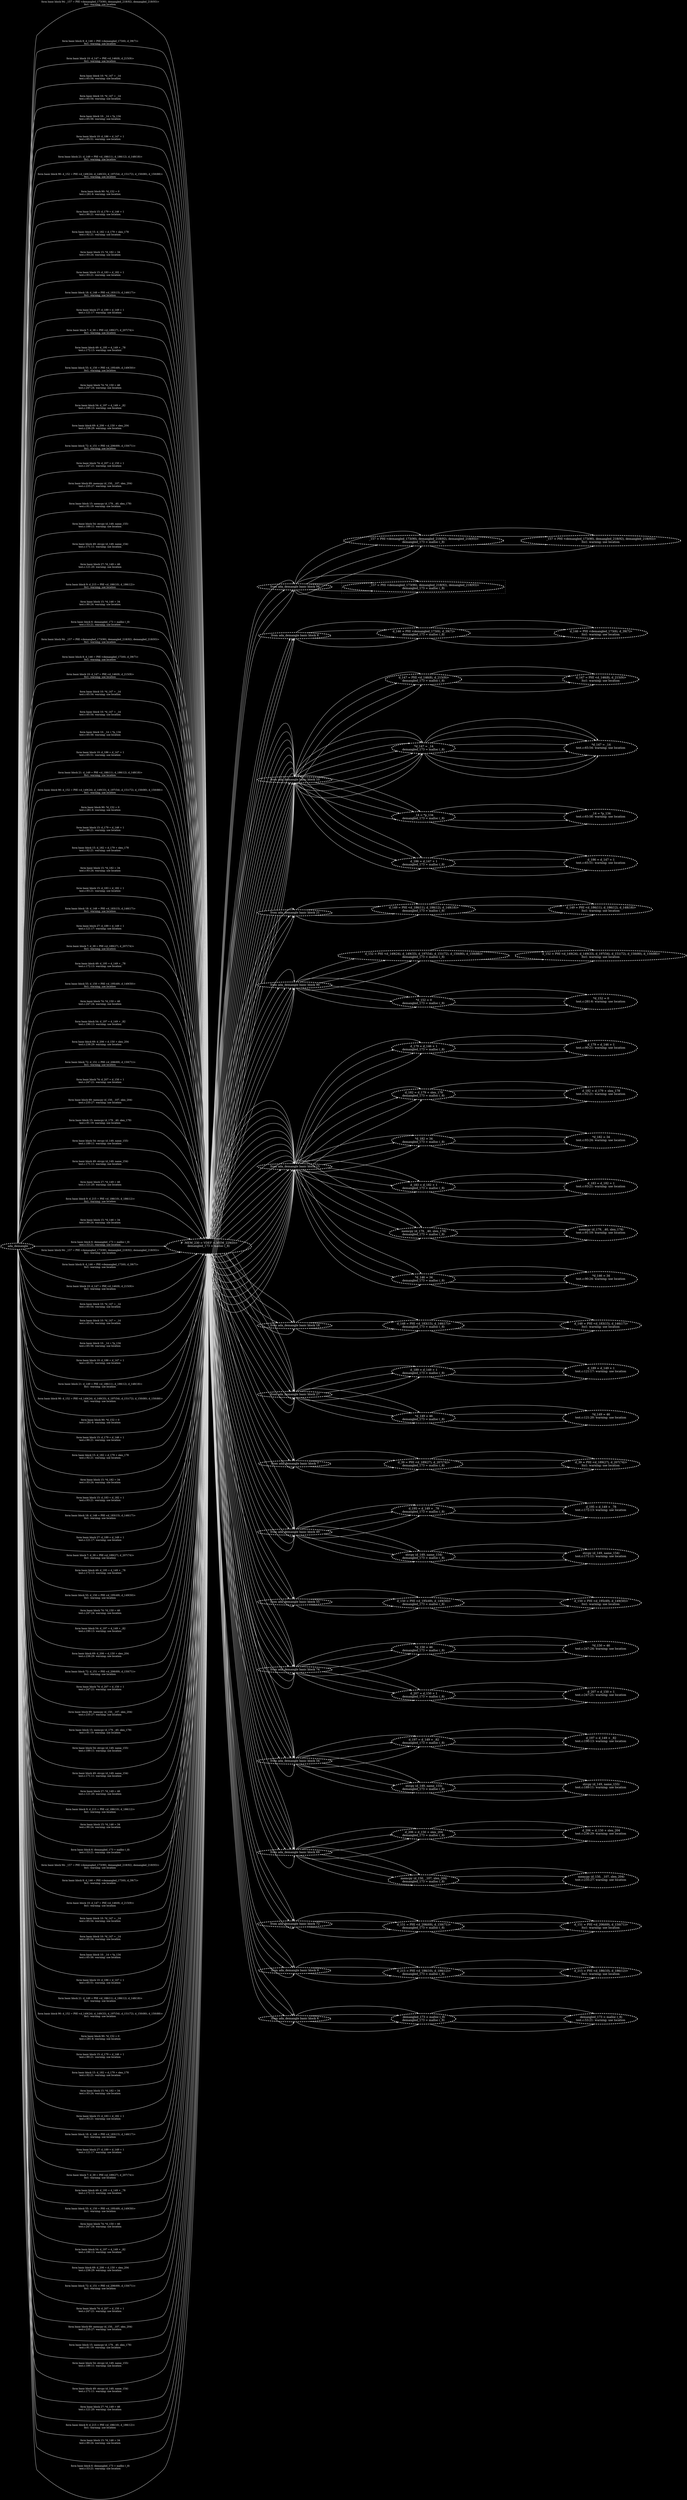 digraph {   graph [bgcolor=black];node [fillcolor=black color=lightgray  penwidth=5   fontsize = 18 fontcolor=white  style="filled,dashed"]; edge [color=lightgray penwidth=2  ]; constraint=false ;rankdir = LR; rank=same; nodesep=1.0; 


" ada_demangle
"->


" # .MEM_230 = VDEF <.MEM_229(D)>
demangled_173 = malloc (_8)

"

[fontsize = 15 fontcolor=white;label=" form basic block 94: _157 = PHI <demangled_173(90), demangled_218(92), demangled_218(93)>
lto1: warning: use location
" ]

" # .MEM_230 = VDEF <.MEM_229(D)>
demangled_173 = malloc (_8)

"->

" from ada_demangle basic block 94"

->" _157 = PHI <demangled_173(90), demangled_218(92), demangled_218(93)>
demangled_173 = malloc (_8)
"

->" _157 = PHI <demangled_173(90), demangled_218(92), demangled_218(93)>
lto1: warning: use location
"


" ada_demangle
"->


" # .MEM_230 = VDEF <.MEM_229(D)>
demangled_173 = malloc (_8)

"

[fontsize = 15 fontcolor=white;label=" form basic block 8: d_146 = PHI <demangled_173(6), d_39(7)>
lto1: warning: use location
" ]

" # .MEM_230 = VDEF <.MEM_229(D)>
demangled_173 = malloc (_8)

"->

" from ada_demangle basic block 8"

->" d_146 = PHI <demangled_173(6), d_39(7)>
demangled_173 = malloc (_8)
"

->" d_146 = PHI <demangled_173(6), d_39(7)>
lto1: warning: use location
"


" ada_demangle
"->


" # .MEM_230 = VDEF <.MEM_229(D)>
demangled_173 = malloc (_8)

"

[fontsize = 15 fontcolor=white;label=" form basic block 10: d_147 = PHI <d_146(8), d_215(9)>
lto1: warning: use location
" ]

" # .MEM_230 = VDEF <.MEM_229(D)>
demangled_173 = malloc (_8)

"->

" from ada_demangle basic block 10"

->" d_147 = PHI <d_146(8), d_215(9)>
demangled_173 = malloc (_8)
"

->" d_147 = PHI <d_146(8), d_215(9)>
lto1: warning: use location
"


" ada_demangle
"->


" # .MEM_230 = VDEF <.MEM_229(D)>
demangled_173 = malloc (_8)

"

[fontsize = 15 fontcolor=white;label=" form basic block 10: *d_147 = _14
test.c:65:54: warning: use location

" ]

" # .MEM_230 = VDEF <.MEM_229(D)>
demangled_173 = malloc (_8)

"->

" from ada_demangle basic block 10"

->" *d_147 = _14
demangled_173 = malloc (_8)
"

->" *d_147 = _14
test.c:65:54: warning: use location

"


" ada_demangle
"->


" # .MEM_230 = VDEF <.MEM_229(D)>
demangled_173 = malloc (_8)

"

[fontsize = 15 fontcolor=white;label=" form basic block 10: *d_147 = _14
test.c:65:54: warning: use location

" ]

" # .MEM_230 = VDEF <.MEM_229(D)>
demangled_173 = malloc (_8)

"->

" from ada_demangle basic block 10"

->" *d_147 = _14
demangled_173 = malloc (_8)
"

->" *d_147 = _14
test.c:65:54: warning: use location

"


" ada_demangle
"->


" # .MEM_230 = VDEF <.MEM_229(D)>
demangled_173 = malloc (_8)

"

[fontsize = 15 fontcolor=white;label=" form basic block 10: _14 = *p_134
test.c:65:56: warning: use location

" ]

" # .MEM_230 = VDEF <.MEM_229(D)>
demangled_173 = malloc (_8)

"->

" from ada_demangle basic block 10"

->" _14 = *p_134
demangled_173 = malloc (_8)
"

->" _14 = *p_134
test.c:65:56: warning: use location

"


" ada_demangle
"->


" # .MEM_230 = VDEF <.MEM_229(D)>
demangled_173 = malloc (_8)

"

[fontsize = 15 fontcolor=white;label=" form basic block 10: d_186 = d_147 + 1
test.c:65:51: warning: use location

" ]

" # .MEM_230 = VDEF <.MEM_229(D)>
demangled_173 = malloc (_8)

"->

" from ada_demangle basic block 10"

->" d_186 = d_147 + 1
demangled_173 = malloc (_8)
"

->" d_186 = d_147 + 1
test.c:65:51: warning: use location

"


" ada_demangle
"->


" # .MEM_230 = VDEF <.MEM_229(D)>
demangled_173 = malloc (_8)

"

[fontsize = 15 fontcolor=white;label=" form basic block 21: d_149 = PHI <d_186(11), d_186(12), d_148(18)>
lto1: warning: use location
" ]

" # .MEM_230 = VDEF <.MEM_229(D)>
demangled_173 = malloc (_8)

"->

" from ada_demangle basic block 21"

->" d_149 = PHI <d_186(11), d_186(12), d_148(18)>
demangled_173 = malloc (_8)
"

->" d_149 = PHI <d_186(11), d_186(12), d_148(18)>
lto1: warning: use location
"


" ada_demangle
"->


" # .MEM_230 = VDEF <.MEM_229(D)>
demangled_173 = malloc (_8)

"

[fontsize = 15 fontcolor=white;label=" form basic block 90: d_152 = PHI <d_149(24), d_149(33), d_197(54), d_151(72), d_150(80), d_150(88)>
lto1: warning: use location
" ]

" # .MEM_230 = VDEF <.MEM_229(D)>
demangled_173 = malloc (_8)

"->

" from ada_demangle basic block 90"

->" d_152 = PHI <d_149(24), d_149(33), d_197(54), d_151(72), d_150(80), d_150(88)>
demangled_173 = malloc (_8)
"

->" d_152 = PHI <d_149(24), d_149(33), d_197(54), d_151(72), d_150(80), d_150(88)>
lto1: warning: use location
"


" ada_demangle
"->


" # .MEM_230 = VDEF <.MEM_229(D)>
demangled_173 = malloc (_8)

"

[fontsize = 15 fontcolor=white;label=" form basic block 90: *d_152 = 0
test.c:281:6: warning: use location

" ]

" # .MEM_230 = VDEF <.MEM_229(D)>
demangled_173 = malloc (_8)

"->

" from ada_demangle basic block 90"

->" *d_152 = 0
demangled_173 = malloc (_8)
"

->" *d_152 = 0
test.c:281:6: warning: use location

"


" ada_demangle
"->


" # .MEM_230 = VDEF <.MEM_229(D)>
demangled_173 = malloc (_8)

"

[fontsize = 15 fontcolor=white;label=" form basic block 15: d_179 = d_146 + 1
test.c:90:21: warning: use location

" ]

" # .MEM_230 = VDEF <.MEM_229(D)>
demangled_173 = malloc (_8)

"->

" from ada_demangle basic block 15"

->" d_179 = d_146 + 1
demangled_173 = malloc (_8)
"

->" d_179 = d_146 + 1
test.c:90:21: warning: use location

"


" ada_demangle
"->


" # .MEM_230 = VDEF <.MEM_229(D)>
demangled_173 = malloc (_8)

"

[fontsize = 15 fontcolor=white;label=" form basic block 15: d_182 = d_179 + slen_178
test.c:92:21: warning: use location

" ]

" # .MEM_230 = VDEF <.MEM_229(D)>
demangled_173 = malloc (_8)

"->

" from ada_demangle basic block 15"

->" d_182 = d_179 + slen_178
demangled_173 = malloc (_8)
"

->" d_182 = d_179 + slen_178
test.c:92:21: warning: use location

"


" ada_demangle
"->


" # .MEM_230 = VDEF <.MEM_229(D)>
demangled_173 = malloc (_8)

"

[fontsize = 15 fontcolor=white;label=" form basic block 15: *d_182 = 34
test.c:93:24: warning: use location

" ]

" # .MEM_230 = VDEF <.MEM_229(D)>
demangled_173 = malloc (_8)

"->

" from ada_demangle basic block 15"

->" *d_182 = 34
demangled_173 = malloc (_8)
"

->" *d_182 = 34
test.c:93:24: warning: use location

"


" ada_demangle
"->


" # .MEM_230 = VDEF <.MEM_229(D)>
demangled_173 = malloc (_8)

"

[fontsize = 15 fontcolor=white;label=" form basic block 15: d_183 = d_182 + 1
test.c:93:21: warning: use location

" ]

" # .MEM_230 = VDEF <.MEM_229(D)>
demangled_173 = malloc (_8)

"->

" from ada_demangle basic block 15"

->" d_183 = d_182 + 1
demangled_173 = malloc (_8)
"

->" d_183 = d_182 + 1
test.c:93:21: warning: use location

"


" ada_demangle
"->


" # .MEM_230 = VDEF <.MEM_229(D)>
demangled_173 = malloc (_8)

"

[fontsize = 15 fontcolor=white;label=" form basic block 18: d_148 = PHI <d_183(15), d_146(17)>
lto1: warning: use location
" ]

" # .MEM_230 = VDEF <.MEM_229(D)>
demangled_173 = malloc (_8)

"->

" from ada_demangle basic block 18"

->" d_148 = PHI <d_183(15), d_146(17)>
demangled_173 = malloc (_8)
"

->" d_148 = PHI <d_183(15), d_146(17)>
lto1: warning: use location
"


" ada_demangle
"->


" # .MEM_230 = VDEF <.MEM_229(D)>
demangled_173 = malloc (_8)

"

[fontsize = 15 fontcolor=white;label=" form basic block 27: d_189 = d_149 + 1
test.c:121:17: warning: use location

" ]

" # .MEM_230 = VDEF <.MEM_229(D)>
demangled_173 = malloc (_8)

"->

" from ada_demangle basic block 27"

->" d_189 = d_149 + 1
demangled_173 = malloc (_8)
"

->" d_189 = d_149 + 1
test.c:121:17: warning: use location

"


" ada_demangle
"->


" # .MEM_230 = VDEF <.MEM_229(D)>
demangled_173 = malloc (_8)

"

[fontsize = 15 fontcolor=white;label=" form basic block 7: d_39 = PHI <d_189(27), d_207(74)>
lto1: warning: use location
" ]

" # .MEM_230 = VDEF <.MEM_229(D)>
demangled_173 = malloc (_8)

"->

" from ada_demangle basic block 7"

->" d_39 = PHI <d_189(27), d_207(74)>
demangled_173 = malloc (_8)
"

->" d_39 = PHI <d_189(27), d_207(74)>
lto1: warning: use location
"


" ada_demangle
"->


" # .MEM_230 = VDEF <.MEM_229(D)>
demangled_173 = malloc (_8)

"

[fontsize = 15 fontcolor=white;label=" form basic block 49: d_195 = d_149 + _78
test.c:172:13: warning: use location

" ]

" # .MEM_230 = VDEF <.MEM_229(D)>
demangled_173 = malloc (_8)

"->

" from ada_demangle basic block 49"

->" d_195 = d_149 + _78
demangled_173 = malloc (_8)
"

->" d_195 = d_149 + _78
test.c:172:13: warning: use location

"


" ada_demangle
"->


" # .MEM_230 = VDEF <.MEM_229(D)>
demangled_173 = malloc (_8)

"

[fontsize = 15 fontcolor=white;label=" form basic block 55: d_150 = PHI <d_195(49), d_149(50)>
lto1: warning: use location
" ]

" # .MEM_230 = VDEF <.MEM_229(D)>
demangled_173 = malloc (_8)

"->

" from ada_demangle basic block 55"

->" d_150 = PHI <d_195(49), d_149(50)>
demangled_173 = malloc (_8)
"

->" d_150 = PHI <d_195(49), d_149(50)>
lto1: warning: use location
"


" ada_demangle
"->


" # .MEM_230 = VDEF <.MEM_229(D)>
demangled_173 = malloc (_8)

"

[fontsize = 15 fontcolor=white;label=" form basic block 74: *d_150 = 46
test.c:247:24: warning: use location

" ]

" # .MEM_230 = VDEF <.MEM_229(D)>
demangled_173 = malloc (_8)

"->

" from ada_demangle basic block 74"

->" *d_150 = 46
demangled_173 = malloc (_8)
"

->" *d_150 = 46
test.c:247:24: warning: use location

"


" ada_demangle
"->


" # .MEM_230 = VDEF <.MEM_229(D)>
demangled_173 = malloc (_8)

"

[fontsize = 15 fontcolor=white;label=" form basic block 54: d_197 = d_149 + _82
test.c:190:13: warning: use location

" ]

" # .MEM_230 = VDEF <.MEM_229(D)>
demangled_173 = malloc (_8)

"->

" from ada_demangle basic block 54"

->" d_197 = d_149 + _82
demangled_173 = malloc (_8)
"

->" d_197 = d_149 + _82
test.c:190:13: warning: use location

"


" ada_demangle
"->


" # .MEM_230 = VDEF <.MEM_229(D)>
demangled_173 = malloc (_8)

"

[fontsize = 15 fontcolor=white;label=" form basic block 69: d_206 = d_150 + slen_204
test.c:236:29: warning: use location

" ]

" # .MEM_230 = VDEF <.MEM_229(D)>
demangled_173 = malloc (_8)

"->

" from ada_demangle basic block 69"

->" d_206 = d_150 + slen_204
demangled_173 = malloc (_8)
"

->" d_206 = d_150 + slen_204
test.c:236:29: warning: use location

"


" ada_demangle
"->


" # .MEM_230 = VDEF <.MEM_229(D)>
demangled_173 = malloc (_8)

"

[fontsize = 15 fontcolor=white;label=" form basic block 72: d_151 = PHI <d_206(69), d_150(71)>
lto1: warning: use location
" ]

" # .MEM_230 = VDEF <.MEM_229(D)>
demangled_173 = malloc (_8)

"->

" from ada_demangle basic block 72"

->" d_151 = PHI <d_206(69), d_150(71)>
demangled_173 = malloc (_8)
"

->" d_151 = PHI <d_206(69), d_150(71)>
lto1: warning: use location
"


" ada_demangle
"->


" # .MEM_230 = VDEF <.MEM_229(D)>
demangled_173 = malloc (_8)

"

[fontsize = 15 fontcolor=white;label=" form basic block 74: d_207 = d_150 + 1
test.c:247:21: warning: use location

" ]

" # .MEM_230 = VDEF <.MEM_229(D)>
demangled_173 = malloc (_8)

"->

" from ada_demangle basic block 74"

->" d_207 = d_150 + 1
demangled_173 = malloc (_8)
"

->" d_207 = d_150 + 1
test.c:247:21: warning: use location

"


" ada_demangle
"->


" # .MEM_230 = VDEF <.MEM_229(D)>
demangled_173 = malloc (_8)

"

[fontsize = 15 fontcolor=white;label=" form basic block 69: memcpy (d_150, _107, slen_204)
test.c:235:27: warning: use location

" ]

" # .MEM_230 = VDEF <.MEM_229(D)>
demangled_173 = malloc (_8)

"->

" from ada_demangle basic block 69"

->" memcpy (d_150, _107, slen_204)
demangled_173 = malloc (_8)
"

->" memcpy (d_150, _107, slen_204)
test.c:235:27: warning: use location

"


" ada_demangle
"->


" # .MEM_230 = VDEF <.MEM_229(D)>
demangled_173 = malloc (_8)

"

[fontsize = 15 fontcolor=white;label=" form basic block 15: memcpy (d_179, _40, slen_178)
test.c:91:19: warning: use location

" ]

" # .MEM_230 = VDEF <.MEM_229(D)>
demangled_173 = malloc (_8)

"->

" from ada_demangle basic block 15"

->" memcpy (d_179, _40, slen_178)
demangled_173 = malloc (_8)
"

->" memcpy (d_179, _40, slen_178)
test.c:91:19: warning: use location

"


" ada_demangle
"->


" # .MEM_230 = VDEF <.MEM_229(D)>
demangled_173 = malloc (_8)

"

[fontsize = 15 fontcolor=white;label=" form basic block 54: strcpy (d_149, name_155)
test.c:189:11: warning: use location

" ]

" # .MEM_230 = VDEF <.MEM_229(D)>
demangled_173 = malloc (_8)

"->

" from ada_demangle basic block 54"

->" strcpy (d_149, name_155)
demangled_173 = malloc (_8)
"

->" strcpy (d_149, name_155)
test.c:189:11: warning: use location

"


" ada_demangle
"->


" # .MEM_230 = VDEF <.MEM_229(D)>
demangled_173 = malloc (_8)

"

[fontsize = 15 fontcolor=white;label=" form basic block 49: strcpy (d_149, name_154)
test.c:171:11: warning: use location

" ]

" # .MEM_230 = VDEF <.MEM_229(D)>
demangled_173 = malloc (_8)

"->

" from ada_demangle basic block 49"

->" strcpy (d_149, name_154)
demangled_173 = malloc (_8)
"

->" strcpy (d_149, name_154)
test.c:171:11: warning: use location

"


" ada_demangle
"->


" # .MEM_230 = VDEF <.MEM_229(D)>
demangled_173 = malloc (_8)

"

[fontsize = 15 fontcolor=white;label=" form basic block 27: *d_149 = 46
test.c:121:20: warning: use location

" ]

" # .MEM_230 = VDEF <.MEM_229(D)>
demangled_173 = malloc (_8)

"->

" from ada_demangle basic block 27"

->" *d_149 = 46
demangled_173 = malloc (_8)
"

->" *d_149 = 46
test.c:121:20: warning: use location

"


" ada_demangle
"->


" # .MEM_230 = VDEF <.MEM_229(D)>
demangled_173 = malloc (_8)

"

[fontsize = 15 fontcolor=white;label=" form basic block 9: d_215 = PHI <d_186(10), d_186(12)>
lto1: warning: use location
" ]

" # .MEM_230 = VDEF <.MEM_229(D)>
demangled_173 = malloc (_8)

"->

" from ada_demangle basic block 9"

->" d_215 = PHI <d_186(10), d_186(12)>
demangled_173 = malloc (_8)
"

->" d_215 = PHI <d_186(10), d_186(12)>
lto1: warning: use location
"


" ada_demangle
"->


" # .MEM_230 = VDEF <.MEM_229(D)>
demangled_173 = malloc (_8)

"

[fontsize = 15 fontcolor=white;label=" form basic block 15: *d_146 = 34
test.c:90:24: warning: use location

" ]

" # .MEM_230 = VDEF <.MEM_229(D)>
demangled_173 = malloc (_8)

"->

" from ada_demangle basic block 15"

->" *d_146 = 34
demangled_173 = malloc (_8)
"

->" *d_146 = 34
test.c:90:24: warning: use location

"


" ada_demangle
"->


" # .MEM_230 = VDEF <.MEM_229(D)>
demangled_173 = malloc (_8)

"

[fontsize = 15 fontcolor=white;label=" form basic block 6: demangled_173 = malloc (_8)
test.c:53:21: warning: use location
" ]

" # .MEM_230 = VDEF <.MEM_229(D)>
demangled_173 = malloc (_8)

"->

" from ada_demangle basic block 6"

->" demangled_173 = malloc (_8)
demangled_173 = malloc (_8)
"

->" demangled_173 = malloc (_8)
test.c:53:21: warning: use location
"


" from ada_demangle basic block 94"

->subgraph cluster_1604959650 { color=lightgrey; style ="dashed";"  _157 = PHI <demangled_173(90), demangled_218(92), demangled_218(93)>
demangled_173 = malloc (_8)
";}



 




" ada_demangle
"->


" # .MEM_230 = VDEF <.MEM_229(D)>
demangled_173 = malloc (_8)

"

[fontsize = 15 fontcolor=white;label=" form basic block 94: _157 = PHI <demangled_173(90), demangled_218(92), demangled_218(93)>
lto1: warning: use location
" ]

" # .MEM_230 = VDEF <.MEM_229(D)>
demangled_173 = malloc (_8)

"->

" from ada_demangle basic block 94"

->" _157 = PHI <demangled_173(90), demangled_218(92), demangled_218(93)>
demangled_173 = malloc (_8)
"

->" _157 = PHI <demangled_173(90), demangled_218(92), demangled_218(93)>
lto1: warning: use location
"


" ada_demangle
"->


" # .MEM_230 = VDEF <.MEM_229(D)>
demangled_173 = malloc (_8)

"

[fontsize = 15 fontcolor=white;label=" form basic block 8: d_146 = PHI <demangled_173(6), d_39(7)>
lto1: warning: use location
" ]

" # .MEM_230 = VDEF <.MEM_229(D)>
demangled_173 = malloc (_8)

"->

" from ada_demangle basic block 8"

->" d_146 = PHI <demangled_173(6), d_39(7)>
demangled_173 = malloc (_8)
"

->" d_146 = PHI <demangled_173(6), d_39(7)>
lto1: warning: use location
"


" ada_demangle
"->


" # .MEM_230 = VDEF <.MEM_229(D)>
demangled_173 = malloc (_8)

"

[fontsize = 15 fontcolor=white;label=" form basic block 10: d_147 = PHI <d_146(8), d_215(9)>
lto1: warning: use location
" ]

" # .MEM_230 = VDEF <.MEM_229(D)>
demangled_173 = malloc (_8)

"->

" from ada_demangle basic block 10"

->" d_147 = PHI <d_146(8), d_215(9)>
demangled_173 = malloc (_8)
"

->" d_147 = PHI <d_146(8), d_215(9)>
lto1: warning: use location
"


" ada_demangle
"->


" # .MEM_230 = VDEF <.MEM_229(D)>
demangled_173 = malloc (_8)

"

[fontsize = 15 fontcolor=white;label=" form basic block 10: *d_147 = _14
test.c:65:54: warning: use location

" ]

" # .MEM_230 = VDEF <.MEM_229(D)>
demangled_173 = malloc (_8)

"->

" from ada_demangle basic block 10"

->" *d_147 = _14
demangled_173 = malloc (_8)
"

->" *d_147 = _14
test.c:65:54: warning: use location

"


" ada_demangle
"->


" # .MEM_230 = VDEF <.MEM_229(D)>
demangled_173 = malloc (_8)

"

[fontsize = 15 fontcolor=white;label=" form basic block 10: *d_147 = _14
test.c:65:54: warning: use location

" ]

" # .MEM_230 = VDEF <.MEM_229(D)>
demangled_173 = malloc (_8)

"->

" from ada_demangle basic block 10"

->" *d_147 = _14
demangled_173 = malloc (_8)
"

->" *d_147 = _14
test.c:65:54: warning: use location

"


" ada_demangle
"->


" # .MEM_230 = VDEF <.MEM_229(D)>
demangled_173 = malloc (_8)

"

[fontsize = 15 fontcolor=white;label=" form basic block 10: _14 = *p_134
test.c:65:56: warning: use location

" ]

" # .MEM_230 = VDEF <.MEM_229(D)>
demangled_173 = malloc (_8)

"->

" from ada_demangle basic block 10"

->" _14 = *p_134
demangled_173 = malloc (_8)
"

->" _14 = *p_134
test.c:65:56: warning: use location

"


" ada_demangle
"->


" # .MEM_230 = VDEF <.MEM_229(D)>
demangled_173 = malloc (_8)

"

[fontsize = 15 fontcolor=white;label=" form basic block 10: d_186 = d_147 + 1
test.c:65:51: warning: use location

" ]

" # .MEM_230 = VDEF <.MEM_229(D)>
demangled_173 = malloc (_8)

"->

" from ada_demangle basic block 10"

->" d_186 = d_147 + 1
demangled_173 = malloc (_8)
"

->" d_186 = d_147 + 1
test.c:65:51: warning: use location

"


" ada_demangle
"->


" # .MEM_230 = VDEF <.MEM_229(D)>
demangled_173 = malloc (_8)

"

[fontsize = 15 fontcolor=white;label=" form basic block 21: d_149 = PHI <d_186(11), d_186(12), d_148(18)>
lto1: warning: use location
" ]

" # .MEM_230 = VDEF <.MEM_229(D)>
demangled_173 = malloc (_8)

"->

" from ada_demangle basic block 21"

->" d_149 = PHI <d_186(11), d_186(12), d_148(18)>
demangled_173 = malloc (_8)
"

->" d_149 = PHI <d_186(11), d_186(12), d_148(18)>
lto1: warning: use location
"


" ada_demangle
"->


" # .MEM_230 = VDEF <.MEM_229(D)>
demangled_173 = malloc (_8)

"

[fontsize = 15 fontcolor=white;label=" form basic block 90: d_152 = PHI <d_149(24), d_149(33), d_197(54), d_151(72), d_150(80), d_150(88)>
lto1: warning: use location
" ]

" # .MEM_230 = VDEF <.MEM_229(D)>
demangled_173 = malloc (_8)

"->

" from ada_demangle basic block 90"

->" d_152 = PHI <d_149(24), d_149(33), d_197(54), d_151(72), d_150(80), d_150(88)>
demangled_173 = malloc (_8)
"

->" d_152 = PHI <d_149(24), d_149(33), d_197(54), d_151(72), d_150(80), d_150(88)>
lto1: warning: use location
"


" ada_demangle
"->


" # .MEM_230 = VDEF <.MEM_229(D)>
demangled_173 = malloc (_8)

"

[fontsize = 15 fontcolor=white;label=" form basic block 90: *d_152 = 0
test.c:281:6: warning: use location

" ]

" # .MEM_230 = VDEF <.MEM_229(D)>
demangled_173 = malloc (_8)

"->

" from ada_demangle basic block 90"

->" *d_152 = 0
demangled_173 = malloc (_8)
"

->" *d_152 = 0
test.c:281:6: warning: use location

"


" ada_demangle
"->


" # .MEM_230 = VDEF <.MEM_229(D)>
demangled_173 = malloc (_8)

"

[fontsize = 15 fontcolor=white;label=" form basic block 15: d_179 = d_146 + 1
test.c:90:21: warning: use location

" ]

" # .MEM_230 = VDEF <.MEM_229(D)>
demangled_173 = malloc (_8)

"->

" from ada_demangle basic block 15"

->" d_179 = d_146 + 1
demangled_173 = malloc (_8)
"

->" d_179 = d_146 + 1
test.c:90:21: warning: use location

"


" ada_demangle
"->


" # .MEM_230 = VDEF <.MEM_229(D)>
demangled_173 = malloc (_8)

"

[fontsize = 15 fontcolor=white;label=" form basic block 15: d_182 = d_179 + slen_178
test.c:92:21: warning: use location

" ]

" # .MEM_230 = VDEF <.MEM_229(D)>
demangled_173 = malloc (_8)

"->

" from ada_demangle basic block 15"

->" d_182 = d_179 + slen_178
demangled_173 = malloc (_8)
"

->" d_182 = d_179 + slen_178
test.c:92:21: warning: use location

"


" ada_demangle
"->


" # .MEM_230 = VDEF <.MEM_229(D)>
demangled_173 = malloc (_8)

"

[fontsize = 15 fontcolor=white;label=" form basic block 15: *d_182 = 34
test.c:93:24: warning: use location

" ]

" # .MEM_230 = VDEF <.MEM_229(D)>
demangled_173 = malloc (_8)

"->

" from ada_demangle basic block 15"

->" *d_182 = 34
demangled_173 = malloc (_8)
"

->" *d_182 = 34
test.c:93:24: warning: use location

"


" ada_demangle
"->


" # .MEM_230 = VDEF <.MEM_229(D)>
demangled_173 = malloc (_8)

"

[fontsize = 15 fontcolor=white;label=" form basic block 15: d_183 = d_182 + 1
test.c:93:21: warning: use location

" ]

" # .MEM_230 = VDEF <.MEM_229(D)>
demangled_173 = malloc (_8)

"->

" from ada_demangle basic block 15"

->" d_183 = d_182 + 1
demangled_173 = malloc (_8)
"

->" d_183 = d_182 + 1
test.c:93:21: warning: use location

"


" ada_demangle
"->


" # .MEM_230 = VDEF <.MEM_229(D)>
demangled_173 = malloc (_8)

"

[fontsize = 15 fontcolor=white;label=" form basic block 18: d_148 = PHI <d_183(15), d_146(17)>
lto1: warning: use location
" ]

" # .MEM_230 = VDEF <.MEM_229(D)>
demangled_173 = malloc (_8)

"->

" from ada_demangle basic block 18"

->" d_148 = PHI <d_183(15), d_146(17)>
demangled_173 = malloc (_8)
"

->" d_148 = PHI <d_183(15), d_146(17)>
lto1: warning: use location
"


" ada_demangle
"->


" # .MEM_230 = VDEF <.MEM_229(D)>
demangled_173 = malloc (_8)

"

[fontsize = 15 fontcolor=white;label=" form basic block 27: d_189 = d_149 + 1
test.c:121:17: warning: use location

" ]

" # .MEM_230 = VDEF <.MEM_229(D)>
demangled_173 = malloc (_8)

"->

" from ada_demangle basic block 27"

->" d_189 = d_149 + 1
demangled_173 = malloc (_8)
"

->" d_189 = d_149 + 1
test.c:121:17: warning: use location

"


" ada_demangle
"->


" # .MEM_230 = VDEF <.MEM_229(D)>
demangled_173 = malloc (_8)

"

[fontsize = 15 fontcolor=white;label=" form basic block 7: d_39 = PHI <d_189(27), d_207(74)>
lto1: warning: use location
" ]

" # .MEM_230 = VDEF <.MEM_229(D)>
demangled_173 = malloc (_8)

"->

" from ada_demangle basic block 7"

->" d_39 = PHI <d_189(27), d_207(74)>
demangled_173 = malloc (_8)
"

->" d_39 = PHI <d_189(27), d_207(74)>
lto1: warning: use location
"


" ada_demangle
"->


" # .MEM_230 = VDEF <.MEM_229(D)>
demangled_173 = malloc (_8)

"

[fontsize = 15 fontcolor=white;label=" form basic block 49: d_195 = d_149 + _78
test.c:172:13: warning: use location

" ]

" # .MEM_230 = VDEF <.MEM_229(D)>
demangled_173 = malloc (_8)

"->

" from ada_demangle basic block 49"

->" d_195 = d_149 + _78
demangled_173 = malloc (_8)
"

->" d_195 = d_149 + _78
test.c:172:13: warning: use location

"


" ada_demangle
"->


" # .MEM_230 = VDEF <.MEM_229(D)>
demangled_173 = malloc (_8)

"

[fontsize = 15 fontcolor=white;label=" form basic block 55: d_150 = PHI <d_195(49), d_149(50)>
lto1: warning: use location
" ]

" # .MEM_230 = VDEF <.MEM_229(D)>
demangled_173 = malloc (_8)

"->

" from ada_demangle basic block 55"

->" d_150 = PHI <d_195(49), d_149(50)>
demangled_173 = malloc (_8)
"

->" d_150 = PHI <d_195(49), d_149(50)>
lto1: warning: use location
"


" ada_demangle
"->


" # .MEM_230 = VDEF <.MEM_229(D)>
demangled_173 = malloc (_8)

"

[fontsize = 15 fontcolor=white;label=" form basic block 74: *d_150 = 46
test.c:247:24: warning: use location

" ]

" # .MEM_230 = VDEF <.MEM_229(D)>
demangled_173 = malloc (_8)

"->

" from ada_demangle basic block 74"

->" *d_150 = 46
demangled_173 = malloc (_8)
"

->" *d_150 = 46
test.c:247:24: warning: use location

"


" ada_demangle
"->


" # .MEM_230 = VDEF <.MEM_229(D)>
demangled_173 = malloc (_8)

"

[fontsize = 15 fontcolor=white;label=" form basic block 54: d_197 = d_149 + _82
test.c:190:13: warning: use location

" ]

" # .MEM_230 = VDEF <.MEM_229(D)>
demangled_173 = malloc (_8)

"->

" from ada_demangle basic block 54"

->" d_197 = d_149 + _82
demangled_173 = malloc (_8)
"

->" d_197 = d_149 + _82
test.c:190:13: warning: use location

"


" ada_demangle
"->


" # .MEM_230 = VDEF <.MEM_229(D)>
demangled_173 = malloc (_8)

"

[fontsize = 15 fontcolor=white;label=" form basic block 69: d_206 = d_150 + slen_204
test.c:236:29: warning: use location

" ]

" # .MEM_230 = VDEF <.MEM_229(D)>
demangled_173 = malloc (_8)

"->

" from ada_demangle basic block 69"

->" d_206 = d_150 + slen_204
demangled_173 = malloc (_8)
"

->" d_206 = d_150 + slen_204
test.c:236:29: warning: use location

"


" ada_demangle
"->


" # .MEM_230 = VDEF <.MEM_229(D)>
demangled_173 = malloc (_8)

"

[fontsize = 15 fontcolor=white;label=" form basic block 72: d_151 = PHI <d_206(69), d_150(71)>
lto1: warning: use location
" ]

" # .MEM_230 = VDEF <.MEM_229(D)>
demangled_173 = malloc (_8)

"->

" from ada_demangle basic block 72"

->" d_151 = PHI <d_206(69), d_150(71)>
demangled_173 = malloc (_8)
"

->" d_151 = PHI <d_206(69), d_150(71)>
lto1: warning: use location
"


" ada_demangle
"->


" # .MEM_230 = VDEF <.MEM_229(D)>
demangled_173 = malloc (_8)

"

[fontsize = 15 fontcolor=white;label=" form basic block 74: d_207 = d_150 + 1
test.c:247:21: warning: use location

" ]

" # .MEM_230 = VDEF <.MEM_229(D)>
demangled_173 = malloc (_8)

"->

" from ada_demangle basic block 74"

->" d_207 = d_150 + 1
demangled_173 = malloc (_8)
"

->" d_207 = d_150 + 1
test.c:247:21: warning: use location

"


" ada_demangle
"->


" # .MEM_230 = VDEF <.MEM_229(D)>
demangled_173 = malloc (_8)

"

[fontsize = 15 fontcolor=white;label=" form basic block 69: memcpy (d_150, _107, slen_204)
test.c:235:27: warning: use location

" ]

" # .MEM_230 = VDEF <.MEM_229(D)>
demangled_173 = malloc (_8)

"->

" from ada_demangle basic block 69"

->" memcpy (d_150, _107, slen_204)
demangled_173 = malloc (_8)
"

->" memcpy (d_150, _107, slen_204)
test.c:235:27: warning: use location

"


" ada_demangle
"->


" # .MEM_230 = VDEF <.MEM_229(D)>
demangled_173 = malloc (_8)

"

[fontsize = 15 fontcolor=white;label=" form basic block 15: memcpy (d_179, _40, slen_178)
test.c:91:19: warning: use location

" ]

" # .MEM_230 = VDEF <.MEM_229(D)>
demangled_173 = malloc (_8)

"->

" from ada_demangle basic block 15"

->" memcpy (d_179, _40, slen_178)
demangled_173 = malloc (_8)
"

->" memcpy (d_179, _40, slen_178)
test.c:91:19: warning: use location

"


" ada_demangle
"->


" # .MEM_230 = VDEF <.MEM_229(D)>
demangled_173 = malloc (_8)

"

[fontsize = 15 fontcolor=white;label=" form basic block 54: strcpy (d_149, name_155)
test.c:189:11: warning: use location

" ]

" # .MEM_230 = VDEF <.MEM_229(D)>
demangled_173 = malloc (_8)

"->

" from ada_demangle basic block 54"

->" strcpy (d_149, name_155)
demangled_173 = malloc (_8)
"

->" strcpy (d_149, name_155)
test.c:189:11: warning: use location

"


" ada_demangle
"->


" # .MEM_230 = VDEF <.MEM_229(D)>
demangled_173 = malloc (_8)

"

[fontsize = 15 fontcolor=white;label=" form basic block 49: strcpy (d_149, name_154)
test.c:171:11: warning: use location

" ]

" # .MEM_230 = VDEF <.MEM_229(D)>
demangled_173 = malloc (_8)

"->

" from ada_demangle basic block 49"

->" strcpy (d_149, name_154)
demangled_173 = malloc (_8)
"

->" strcpy (d_149, name_154)
test.c:171:11: warning: use location

"


" ada_demangle
"->


" # .MEM_230 = VDEF <.MEM_229(D)>
demangled_173 = malloc (_8)

"

[fontsize = 15 fontcolor=white;label=" form basic block 27: *d_149 = 46
test.c:121:20: warning: use location

" ]

" # .MEM_230 = VDEF <.MEM_229(D)>
demangled_173 = malloc (_8)

"->

" from ada_demangle basic block 27"

->" *d_149 = 46
demangled_173 = malloc (_8)
"

->" *d_149 = 46
test.c:121:20: warning: use location

"


" ada_demangle
"->


" # .MEM_230 = VDEF <.MEM_229(D)>
demangled_173 = malloc (_8)

"

[fontsize = 15 fontcolor=white;label=" form basic block 9: d_215 = PHI <d_186(10), d_186(12)>
lto1: warning: use location
" ]

" # .MEM_230 = VDEF <.MEM_229(D)>
demangled_173 = malloc (_8)

"->

" from ada_demangle basic block 9"

->" d_215 = PHI <d_186(10), d_186(12)>
demangled_173 = malloc (_8)
"

->" d_215 = PHI <d_186(10), d_186(12)>
lto1: warning: use location
"


" ada_demangle
"->


" # .MEM_230 = VDEF <.MEM_229(D)>
demangled_173 = malloc (_8)

"

[fontsize = 15 fontcolor=white;label=" form basic block 15: *d_146 = 34
test.c:90:24: warning: use location

" ]

" # .MEM_230 = VDEF <.MEM_229(D)>
demangled_173 = malloc (_8)

"->

" from ada_demangle basic block 15"

->" *d_146 = 34
demangled_173 = malloc (_8)
"

->" *d_146 = 34
test.c:90:24: warning: use location

"


" ada_demangle
"->


" # .MEM_230 = VDEF <.MEM_229(D)>
demangled_173 = malloc (_8)

"

[fontsize = 15 fontcolor=white;label=" form basic block 6: demangled_173 = malloc (_8)
test.c:53:21: warning: use location
" ]

" # .MEM_230 = VDEF <.MEM_229(D)>
demangled_173 = malloc (_8)

"->

" from ada_demangle basic block 6"

->" demangled_173 = malloc (_8)
demangled_173 = malloc (_8)
"

->" demangled_173 = malloc (_8)
test.c:53:21: warning: use location
"


" from ada_demangle basic block 94"

->subgraph cluster_1960334736 { color=lightgrey; style ="dashed";"  _157 = PHI <demangled_173(90), demangled_218(92), demangled_218(93)>
demangled_173 = malloc (_8)
";}



 




" ada_demangle
"->


" # .MEM_230 = VDEF <.MEM_229(D)>
demangled_173 = malloc (_8)

"

[fontsize = 15 fontcolor=white;label=" form basic block 94: _157 = PHI <demangled_173(90), demangled_218(92), demangled_218(93)>
lto1: warning: use location
" ]

" # .MEM_230 = VDEF <.MEM_229(D)>
demangled_173 = malloc (_8)

"->

" from ada_demangle basic block 94"

->" _157 = PHI <demangled_173(90), demangled_218(92), demangled_218(93)>
demangled_173 = malloc (_8)
"

->" _157 = PHI <demangled_173(90), demangled_218(92), demangled_218(93)>
lto1: warning: use location
"


" ada_demangle
"->


" # .MEM_230 = VDEF <.MEM_229(D)>
demangled_173 = malloc (_8)

"

[fontsize = 15 fontcolor=white;label=" form basic block 8: d_146 = PHI <demangled_173(6), d_39(7)>
lto1: warning: use location
" ]

" # .MEM_230 = VDEF <.MEM_229(D)>
demangled_173 = malloc (_8)

"->

" from ada_demangle basic block 8"

->" d_146 = PHI <demangled_173(6), d_39(7)>
demangled_173 = malloc (_8)
"

->" d_146 = PHI <demangled_173(6), d_39(7)>
lto1: warning: use location
"


" ada_demangle
"->


" # .MEM_230 = VDEF <.MEM_229(D)>
demangled_173 = malloc (_8)

"

[fontsize = 15 fontcolor=white;label=" form basic block 10: d_147 = PHI <d_146(8), d_215(9)>
lto1: warning: use location
" ]

" # .MEM_230 = VDEF <.MEM_229(D)>
demangled_173 = malloc (_8)

"->

" from ada_demangle basic block 10"

->" d_147 = PHI <d_146(8), d_215(9)>
demangled_173 = malloc (_8)
"

->" d_147 = PHI <d_146(8), d_215(9)>
lto1: warning: use location
"


" ada_demangle
"->


" # .MEM_230 = VDEF <.MEM_229(D)>
demangled_173 = malloc (_8)

"

[fontsize = 15 fontcolor=white;label=" form basic block 10: *d_147 = _14
test.c:65:54: warning: use location

" ]

" # .MEM_230 = VDEF <.MEM_229(D)>
demangled_173 = malloc (_8)

"->

" from ada_demangle basic block 10"

->" *d_147 = _14
demangled_173 = malloc (_8)
"

->" *d_147 = _14
test.c:65:54: warning: use location

"


" ada_demangle
"->


" # .MEM_230 = VDEF <.MEM_229(D)>
demangled_173 = malloc (_8)

"

[fontsize = 15 fontcolor=white;label=" form basic block 10: *d_147 = _14
test.c:65:54: warning: use location

" ]

" # .MEM_230 = VDEF <.MEM_229(D)>
demangled_173 = malloc (_8)

"->

" from ada_demangle basic block 10"

->" *d_147 = _14
demangled_173 = malloc (_8)
"

->" *d_147 = _14
test.c:65:54: warning: use location

"


" ada_demangle
"->


" # .MEM_230 = VDEF <.MEM_229(D)>
demangled_173 = malloc (_8)

"

[fontsize = 15 fontcolor=white;label=" form basic block 10: _14 = *p_134
test.c:65:56: warning: use location

" ]

" # .MEM_230 = VDEF <.MEM_229(D)>
demangled_173 = malloc (_8)

"->

" from ada_demangle basic block 10"

->" _14 = *p_134
demangled_173 = malloc (_8)
"

->" _14 = *p_134
test.c:65:56: warning: use location

"


" ada_demangle
"->


" # .MEM_230 = VDEF <.MEM_229(D)>
demangled_173 = malloc (_8)

"

[fontsize = 15 fontcolor=white;label=" form basic block 10: d_186 = d_147 + 1
test.c:65:51: warning: use location

" ]

" # .MEM_230 = VDEF <.MEM_229(D)>
demangled_173 = malloc (_8)

"->

" from ada_demangle basic block 10"

->" d_186 = d_147 + 1
demangled_173 = malloc (_8)
"

->" d_186 = d_147 + 1
test.c:65:51: warning: use location

"


" ada_demangle
"->


" # .MEM_230 = VDEF <.MEM_229(D)>
demangled_173 = malloc (_8)

"

[fontsize = 15 fontcolor=white;label=" form basic block 21: d_149 = PHI <d_186(11), d_186(12), d_148(18)>
lto1: warning: use location
" ]

" # .MEM_230 = VDEF <.MEM_229(D)>
demangled_173 = malloc (_8)

"->

" from ada_demangle basic block 21"

->" d_149 = PHI <d_186(11), d_186(12), d_148(18)>
demangled_173 = malloc (_8)
"

->" d_149 = PHI <d_186(11), d_186(12), d_148(18)>
lto1: warning: use location
"


" ada_demangle
"->


" # .MEM_230 = VDEF <.MEM_229(D)>
demangled_173 = malloc (_8)

"

[fontsize = 15 fontcolor=white;label=" form basic block 90: d_152 = PHI <d_149(24), d_149(33), d_197(54), d_151(72), d_150(80), d_150(88)>
lto1: warning: use location
" ]

" # .MEM_230 = VDEF <.MEM_229(D)>
demangled_173 = malloc (_8)

"->

" from ada_demangle basic block 90"

->" d_152 = PHI <d_149(24), d_149(33), d_197(54), d_151(72), d_150(80), d_150(88)>
demangled_173 = malloc (_8)
"

->" d_152 = PHI <d_149(24), d_149(33), d_197(54), d_151(72), d_150(80), d_150(88)>
lto1: warning: use location
"


" ada_demangle
"->


" # .MEM_230 = VDEF <.MEM_229(D)>
demangled_173 = malloc (_8)

"

[fontsize = 15 fontcolor=white;label=" form basic block 90: *d_152 = 0
test.c:281:6: warning: use location

" ]

" # .MEM_230 = VDEF <.MEM_229(D)>
demangled_173 = malloc (_8)

"->

" from ada_demangle basic block 90"

->" *d_152 = 0
demangled_173 = malloc (_8)
"

->" *d_152 = 0
test.c:281:6: warning: use location

"


" ada_demangle
"->


" # .MEM_230 = VDEF <.MEM_229(D)>
demangled_173 = malloc (_8)

"

[fontsize = 15 fontcolor=white;label=" form basic block 15: d_179 = d_146 + 1
test.c:90:21: warning: use location

" ]

" # .MEM_230 = VDEF <.MEM_229(D)>
demangled_173 = malloc (_8)

"->

" from ada_demangle basic block 15"

->" d_179 = d_146 + 1
demangled_173 = malloc (_8)
"

->" d_179 = d_146 + 1
test.c:90:21: warning: use location

"


" ada_demangle
"->


" # .MEM_230 = VDEF <.MEM_229(D)>
demangled_173 = malloc (_8)

"

[fontsize = 15 fontcolor=white;label=" form basic block 15: d_182 = d_179 + slen_178
test.c:92:21: warning: use location

" ]

" # .MEM_230 = VDEF <.MEM_229(D)>
demangled_173 = malloc (_8)

"->

" from ada_demangle basic block 15"

->" d_182 = d_179 + slen_178
demangled_173 = malloc (_8)
"

->" d_182 = d_179 + slen_178
test.c:92:21: warning: use location

"


" ada_demangle
"->


" # .MEM_230 = VDEF <.MEM_229(D)>
demangled_173 = malloc (_8)

"

[fontsize = 15 fontcolor=white;label=" form basic block 15: *d_182 = 34
test.c:93:24: warning: use location

" ]

" # .MEM_230 = VDEF <.MEM_229(D)>
demangled_173 = malloc (_8)

"->

" from ada_demangle basic block 15"

->" *d_182 = 34
demangled_173 = malloc (_8)
"

->" *d_182 = 34
test.c:93:24: warning: use location

"


" ada_demangle
"->


" # .MEM_230 = VDEF <.MEM_229(D)>
demangled_173 = malloc (_8)

"

[fontsize = 15 fontcolor=white;label=" form basic block 15: d_183 = d_182 + 1
test.c:93:21: warning: use location

" ]

" # .MEM_230 = VDEF <.MEM_229(D)>
demangled_173 = malloc (_8)

"->

" from ada_demangle basic block 15"

->" d_183 = d_182 + 1
demangled_173 = malloc (_8)
"

->" d_183 = d_182 + 1
test.c:93:21: warning: use location

"


" ada_demangle
"->


" # .MEM_230 = VDEF <.MEM_229(D)>
demangled_173 = malloc (_8)

"

[fontsize = 15 fontcolor=white;label=" form basic block 18: d_148 = PHI <d_183(15), d_146(17)>
lto1: warning: use location
" ]

" # .MEM_230 = VDEF <.MEM_229(D)>
demangled_173 = malloc (_8)

"->

" from ada_demangle basic block 18"

->" d_148 = PHI <d_183(15), d_146(17)>
demangled_173 = malloc (_8)
"

->" d_148 = PHI <d_183(15), d_146(17)>
lto1: warning: use location
"


" ada_demangle
"->


" # .MEM_230 = VDEF <.MEM_229(D)>
demangled_173 = malloc (_8)

"

[fontsize = 15 fontcolor=white;label=" form basic block 27: d_189 = d_149 + 1
test.c:121:17: warning: use location

" ]

" # .MEM_230 = VDEF <.MEM_229(D)>
demangled_173 = malloc (_8)

"->

" from ada_demangle basic block 27"

->" d_189 = d_149 + 1
demangled_173 = malloc (_8)
"

->" d_189 = d_149 + 1
test.c:121:17: warning: use location

"


" ada_demangle
"->


" # .MEM_230 = VDEF <.MEM_229(D)>
demangled_173 = malloc (_8)

"

[fontsize = 15 fontcolor=white;label=" form basic block 7: d_39 = PHI <d_189(27), d_207(74)>
lto1: warning: use location
" ]

" # .MEM_230 = VDEF <.MEM_229(D)>
demangled_173 = malloc (_8)

"->

" from ada_demangle basic block 7"

->" d_39 = PHI <d_189(27), d_207(74)>
demangled_173 = malloc (_8)
"

->" d_39 = PHI <d_189(27), d_207(74)>
lto1: warning: use location
"


" ada_demangle
"->


" # .MEM_230 = VDEF <.MEM_229(D)>
demangled_173 = malloc (_8)

"

[fontsize = 15 fontcolor=white;label=" form basic block 49: d_195 = d_149 + _78
test.c:172:13: warning: use location

" ]

" # .MEM_230 = VDEF <.MEM_229(D)>
demangled_173 = malloc (_8)

"->

" from ada_demangle basic block 49"

->" d_195 = d_149 + _78
demangled_173 = malloc (_8)
"

->" d_195 = d_149 + _78
test.c:172:13: warning: use location

"


" ada_demangle
"->


" # .MEM_230 = VDEF <.MEM_229(D)>
demangled_173 = malloc (_8)

"

[fontsize = 15 fontcolor=white;label=" form basic block 55: d_150 = PHI <d_195(49), d_149(50)>
lto1: warning: use location
" ]

" # .MEM_230 = VDEF <.MEM_229(D)>
demangled_173 = malloc (_8)

"->

" from ada_demangle basic block 55"

->" d_150 = PHI <d_195(49), d_149(50)>
demangled_173 = malloc (_8)
"

->" d_150 = PHI <d_195(49), d_149(50)>
lto1: warning: use location
"


" ada_demangle
"->


" # .MEM_230 = VDEF <.MEM_229(D)>
demangled_173 = malloc (_8)

"

[fontsize = 15 fontcolor=white;label=" form basic block 74: *d_150 = 46
test.c:247:24: warning: use location

" ]

" # .MEM_230 = VDEF <.MEM_229(D)>
demangled_173 = malloc (_8)

"->

" from ada_demangle basic block 74"

->" *d_150 = 46
demangled_173 = malloc (_8)
"

->" *d_150 = 46
test.c:247:24: warning: use location

"


" ada_demangle
"->


" # .MEM_230 = VDEF <.MEM_229(D)>
demangled_173 = malloc (_8)

"

[fontsize = 15 fontcolor=white;label=" form basic block 54: d_197 = d_149 + _82
test.c:190:13: warning: use location

" ]

" # .MEM_230 = VDEF <.MEM_229(D)>
demangled_173 = malloc (_8)

"->

" from ada_demangle basic block 54"

->" d_197 = d_149 + _82
demangled_173 = malloc (_8)
"

->" d_197 = d_149 + _82
test.c:190:13: warning: use location

"


" ada_demangle
"->


" # .MEM_230 = VDEF <.MEM_229(D)>
demangled_173 = malloc (_8)

"

[fontsize = 15 fontcolor=white;label=" form basic block 69: d_206 = d_150 + slen_204
test.c:236:29: warning: use location

" ]

" # .MEM_230 = VDEF <.MEM_229(D)>
demangled_173 = malloc (_8)

"->

" from ada_demangle basic block 69"

->" d_206 = d_150 + slen_204
demangled_173 = malloc (_8)
"

->" d_206 = d_150 + slen_204
test.c:236:29: warning: use location

"


" ada_demangle
"->


" # .MEM_230 = VDEF <.MEM_229(D)>
demangled_173 = malloc (_8)

"

[fontsize = 15 fontcolor=white;label=" form basic block 72: d_151 = PHI <d_206(69), d_150(71)>
lto1: warning: use location
" ]

" # .MEM_230 = VDEF <.MEM_229(D)>
demangled_173 = malloc (_8)

"->

" from ada_demangle basic block 72"

->" d_151 = PHI <d_206(69), d_150(71)>
demangled_173 = malloc (_8)
"

->" d_151 = PHI <d_206(69), d_150(71)>
lto1: warning: use location
"


" ada_demangle
"->


" # .MEM_230 = VDEF <.MEM_229(D)>
demangled_173 = malloc (_8)

"

[fontsize = 15 fontcolor=white;label=" form basic block 74: d_207 = d_150 + 1
test.c:247:21: warning: use location

" ]

" # .MEM_230 = VDEF <.MEM_229(D)>
demangled_173 = malloc (_8)

"->

" from ada_demangle basic block 74"

->" d_207 = d_150 + 1
demangled_173 = malloc (_8)
"

->" d_207 = d_150 + 1
test.c:247:21: warning: use location

"


" ada_demangle
"->


" # .MEM_230 = VDEF <.MEM_229(D)>
demangled_173 = malloc (_8)

"

[fontsize = 15 fontcolor=white;label=" form basic block 69: memcpy (d_150, _107, slen_204)
test.c:235:27: warning: use location

" ]

" # .MEM_230 = VDEF <.MEM_229(D)>
demangled_173 = malloc (_8)

"->

" from ada_demangle basic block 69"

->" memcpy (d_150, _107, slen_204)
demangled_173 = malloc (_8)
"

->" memcpy (d_150, _107, slen_204)
test.c:235:27: warning: use location

"


" ada_demangle
"->


" # .MEM_230 = VDEF <.MEM_229(D)>
demangled_173 = malloc (_8)

"

[fontsize = 15 fontcolor=white;label=" form basic block 15: memcpy (d_179, _40, slen_178)
test.c:91:19: warning: use location

" ]

" # .MEM_230 = VDEF <.MEM_229(D)>
demangled_173 = malloc (_8)

"->

" from ada_demangle basic block 15"

->" memcpy (d_179, _40, slen_178)
demangled_173 = malloc (_8)
"

->" memcpy (d_179, _40, slen_178)
test.c:91:19: warning: use location

"


" ada_demangle
"->


" # .MEM_230 = VDEF <.MEM_229(D)>
demangled_173 = malloc (_8)

"

[fontsize = 15 fontcolor=white;label=" form basic block 54: strcpy (d_149, name_155)
test.c:189:11: warning: use location

" ]

" # .MEM_230 = VDEF <.MEM_229(D)>
demangled_173 = malloc (_8)

"->

" from ada_demangle basic block 54"

->" strcpy (d_149, name_155)
demangled_173 = malloc (_8)
"

->" strcpy (d_149, name_155)
test.c:189:11: warning: use location

"


" ada_demangle
"->


" # .MEM_230 = VDEF <.MEM_229(D)>
demangled_173 = malloc (_8)

"

[fontsize = 15 fontcolor=white;label=" form basic block 49: strcpy (d_149, name_154)
test.c:171:11: warning: use location

" ]

" # .MEM_230 = VDEF <.MEM_229(D)>
demangled_173 = malloc (_8)

"->

" from ada_demangle basic block 49"

->" strcpy (d_149, name_154)
demangled_173 = malloc (_8)
"

->" strcpy (d_149, name_154)
test.c:171:11: warning: use location

"


" ada_demangle
"->


" # .MEM_230 = VDEF <.MEM_229(D)>
demangled_173 = malloc (_8)

"

[fontsize = 15 fontcolor=white;label=" form basic block 27: *d_149 = 46
test.c:121:20: warning: use location

" ]

" # .MEM_230 = VDEF <.MEM_229(D)>
demangled_173 = malloc (_8)

"->

" from ada_demangle basic block 27"

->" *d_149 = 46
demangled_173 = malloc (_8)
"

->" *d_149 = 46
test.c:121:20: warning: use location

"


" ada_demangle
"->


" # .MEM_230 = VDEF <.MEM_229(D)>
demangled_173 = malloc (_8)

"

[fontsize = 15 fontcolor=white;label=" form basic block 9: d_215 = PHI <d_186(10), d_186(12)>
lto1: warning: use location
" ]

" # .MEM_230 = VDEF <.MEM_229(D)>
demangled_173 = malloc (_8)

"->

" from ada_demangle basic block 9"

->" d_215 = PHI <d_186(10), d_186(12)>
demangled_173 = malloc (_8)
"

->" d_215 = PHI <d_186(10), d_186(12)>
lto1: warning: use location
"


" ada_demangle
"->


" # .MEM_230 = VDEF <.MEM_229(D)>
demangled_173 = malloc (_8)

"

[fontsize = 15 fontcolor=white;label=" form basic block 15: *d_146 = 34
test.c:90:24: warning: use location

" ]

" # .MEM_230 = VDEF <.MEM_229(D)>
demangled_173 = malloc (_8)

"->

" from ada_demangle basic block 15"

->" *d_146 = 34
demangled_173 = malloc (_8)
"

->" *d_146 = 34
test.c:90:24: warning: use location

"


" ada_demangle
"->


" # .MEM_230 = VDEF <.MEM_229(D)>
demangled_173 = malloc (_8)

"

[fontsize = 15 fontcolor=white;label=" form basic block 6: demangled_173 = malloc (_8)
test.c:53:21: warning: use location
" ]

" # .MEM_230 = VDEF <.MEM_229(D)>
demangled_173 = malloc (_8)

"->

" from ada_demangle basic block 6"

->" demangled_173 = malloc (_8)
demangled_173 = malloc (_8)
"

->" demangled_173 = malloc (_8)
test.c:53:21: warning: use location
"


" from ada_demangle basic block 94"

->subgraph cluster_816938613 { color=lightgrey; style ="dashed";"  _157 = PHI <demangled_173(90), demangled_218(92), demangled_218(93)>
demangled_173 = malloc (_8)
";}



 




" ada_demangle
"->


" # .MEM_230 = VDEF <.MEM_229(D)>
demangled_173 = malloc (_8)

"

[fontsize = 15 fontcolor=white;label=" form basic block 94: _157 = PHI <demangled_173(90), demangled_218(92), demangled_218(93)>
lto1: warning: use location
" ]

" # .MEM_230 = VDEF <.MEM_229(D)>
demangled_173 = malloc (_8)

"->

" from ada_demangle basic block 94"

->" _157 = PHI <demangled_173(90), demangled_218(92), demangled_218(93)>
demangled_173 = malloc (_8)
"

->" _157 = PHI <demangled_173(90), demangled_218(92), demangled_218(93)>
lto1: warning: use location
"


" ada_demangle
"->


" # .MEM_230 = VDEF <.MEM_229(D)>
demangled_173 = malloc (_8)

"

[fontsize = 15 fontcolor=white;label=" form basic block 8: d_146 = PHI <demangled_173(6), d_39(7)>
lto1: warning: use location
" ]

" # .MEM_230 = VDEF <.MEM_229(D)>
demangled_173 = malloc (_8)

"->

" from ada_demangle basic block 8"

->" d_146 = PHI <demangled_173(6), d_39(7)>
demangled_173 = malloc (_8)
"

->" d_146 = PHI <demangled_173(6), d_39(7)>
lto1: warning: use location
"


" ada_demangle
"->


" # .MEM_230 = VDEF <.MEM_229(D)>
demangled_173 = malloc (_8)

"

[fontsize = 15 fontcolor=white;label=" form basic block 10: d_147 = PHI <d_146(8), d_215(9)>
lto1: warning: use location
" ]

" # .MEM_230 = VDEF <.MEM_229(D)>
demangled_173 = malloc (_8)

"->

" from ada_demangle basic block 10"

->" d_147 = PHI <d_146(8), d_215(9)>
demangled_173 = malloc (_8)
"

->" d_147 = PHI <d_146(8), d_215(9)>
lto1: warning: use location
"


" ada_demangle
"->


" # .MEM_230 = VDEF <.MEM_229(D)>
demangled_173 = malloc (_8)

"

[fontsize = 15 fontcolor=white;label=" form basic block 10: *d_147 = _14
test.c:65:54: warning: use location

" ]

" # .MEM_230 = VDEF <.MEM_229(D)>
demangled_173 = malloc (_8)

"->

" from ada_demangle basic block 10"

->" *d_147 = _14
demangled_173 = malloc (_8)
"

->" *d_147 = _14
test.c:65:54: warning: use location

"


" ada_demangle
"->


" # .MEM_230 = VDEF <.MEM_229(D)>
demangled_173 = malloc (_8)

"

[fontsize = 15 fontcolor=white;label=" form basic block 10: *d_147 = _14
test.c:65:54: warning: use location

" ]

" # .MEM_230 = VDEF <.MEM_229(D)>
demangled_173 = malloc (_8)

"->

" from ada_demangle basic block 10"

->" *d_147 = _14
demangled_173 = malloc (_8)
"

->" *d_147 = _14
test.c:65:54: warning: use location

"


" ada_demangle
"->


" # .MEM_230 = VDEF <.MEM_229(D)>
demangled_173 = malloc (_8)

"

[fontsize = 15 fontcolor=white;label=" form basic block 10: _14 = *p_134
test.c:65:56: warning: use location

" ]

" # .MEM_230 = VDEF <.MEM_229(D)>
demangled_173 = malloc (_8)

"->

" from ada_demangle basic block 10"

->" _14 = *p_134
demangled_173 = malloc (_8)
"

->" _14 = *p_134
test.c:65:56: warning: use location

"


" ada_demangle
"->


" # .MEM_230 = VDEF <.MEM_229(D)>
demangled_173 = malloc (_8)

"

[fontsize = 15 fontcolor=white;label=" form basic block 10: d_186 = d_147 + 1
test.c:65:51: warning: use location

" ]

" # .MEM_230 = VDEF <.MEM_229(D)>
demangled_173 = malloc (_8)

"->

" from ada_demangle basic block 10"

->" d_186 = d_147 + 1
demangled_173 = malloc (_8)
"

->" d_186 = d_147 + 1
test.c:65:51: warning: use location

"


" ada_demangle
"->


" # .MEM_230 = VDEF <.MEM_229(D)>
demangled_173 = malloc (_8)

"

[fontsize = 15 fontcolor=white;label=" form basic block 21: d_149 = PHI <d_186(11), d_186(12), d_148(18)>
lto1: warning: use location
" ]

" # .MEM_230 = VDEF <.MEM_229(D)>
demangled_173 = malloc (_8)

"->

" from ada_demangle basic block 21"

->" d_149 = PHI <d_186(11), d_186(12), d_148(18)>
demangled_173 = malloc (_8)
"

->" d_149 = PHI <d_186(11), d_186(12), d_148(18)>
lto1: warning: use location
"


" ada_demangle
"->


" # .MEM_230 = VDEF <.MEM_229(D)>
demangled_173 = malloc (_8)

"

[fontsize = 15 fontcolor=white;label=" form basic block 90: d_152 = PHI <d_149(24), d_149(33), d_197(54), d_151(72), d_150(80), d_150(88)>
lto1: warning: use location
" ]

" # .MEM_230 = VDEF <.MEM_229(D)>
demangled_173 = malloc (_8)

"->

" from ada_demangle basic block 90"

->" d_152 = PHI <d_149(24), d_149(33), d_197(54), d_151(72), d_150(80), d_150(88)>
demangled_173 = malloc (_8)
"

->" d_152 = PHI <d_149(24), d_149(33), d_197(54), d_151(72), d_150(80), d_150(88)>
lto1: warning: use location
"


" ada_demangle
"->


" # .MEM_230 = VDEF <.MEM_229(D)>
demangled_173 = malloc (_8)

"

[fontsize = 15 fontcolor=white;label=" form basic block 90: *d_152 = 0
test.c:281:6: warning: use location

" ]

" # .MEM_230 = VDEF <.MEM_229(D)>
demangled_173 = malloc (_8)

"->

" from ada_demangle basic block 90"

->" *d_152 = 0
demangled_173 = malloc (_8)
"

->" *d_152 = 0
test.c:281:6: warning: use location

"


" ada_demangle
"->


" # .MEM_230 = VDEF <.MEM_229(D)>
demangled_173 = malloc (_8)

"

[fontsize = 15 fontcolor=white;label=" form basic block 15: d_179 = d_146 + 1
test.c:90:21: warning: use location

" ]

" # .MEM_230 = VDEF <.MEM_229(D)>
demangled_173 = malloc (_8)

"->

" from ada_demangle basic block 15"

->" d_179 = d_146 + 1
demangled_173 = malloc (_8)
"

->" d_179 = d_146 + 1
test.c:90:21: warning: use location

"


" ada_demangle
"->


" # .MEM_230 = VDEF <.MEM_229(D)>
demangled_173 = malloc (_8)

"

[fontsize = 15 fontcolor=white;label=" form basic block 15: d_182 = d_179 + slen_178
test.c:92:21: warning: use location

" ]

" # .MEM_230 = VDEF <.MEM_229(D)>
demangled_173 = malloc (_8)

"->

" from ada_demangle basic block 15"

->" d_182 = d_179 + slen_178
demangled_173 = malloc (_8)
"

->" d_182 = d_179 + slen_178
test.c:92:21: warning: use location

"


" ada_demangle
"->


" # .MEM_230 = VDEF <.MEM_229(D)>
demangled_173 = malloc (_8)

"

[fontsize = 15 fontcolor=white;label=" form basic block 15: *d_182 = 34
test.c:93:24: warning: use location

" ]

" # .MEM_230 = VDEF <.MEM_229(D)>
demangled_173 = malloc (_8)

"->

" from ada_demangle basic block 15"

->" *d_182 = 34
demangled_173 = malloc (_8)
"

->" *d_182 = 34
test.c:93:24: warning: use location

"


" ada_demangle
"->


" # .MEM_230 = VDEF <.MEM_229(D)>
demangled_173 = malloc (_8)

"

[fontsize = 15 fontcolor=white;label=" form basic block 15: d_183 = d_182 + 1
test.c:93:21: warning: use location

" ]

" # .MEM_230 = VDEF <.MEM_229(D)>
demangled_173 = malloc (_8)

"->

" from ada_demangle basic block 15"

->" d_183 = d_182 + 1
demangled_173 = malloc (_8)
"

->" d_183 = d_182 + 1
test.c:93:21: warning: use location

"


" ada_demangle
"->


" # .MEM_230 = VDEF <.MEM_229(D)>
demangled_173 = malloc (_8)

"

[fontsize = 15 fontcolor=white;label=" form basic block 18: d_148 = PHI <d_183(15), d_146(17)>
lto1: warning: use location
" ]

" # .MEM_230 = VDEF <.MEM_229(D)>
demangled_173 = malloc (_8)

"->

" from ada_demangle basic block 18"

->" d_148 = PHI <d_183(15), d_146(17)>
demangled_173 = malloc (_8)
"

->" d_148 = PHI <d_183(15), d_146(17)>
lto1: warning: use location
"


" ada_demangle
"->


" # .MEM_230 = VDEF <.MEM_229(D)>
demangled_173 = malloc (_8)

"

[fontsize = 15 fontcolor=white;label=" form basic block 27: d_189 = d_149 + 1
test.c:121:17: warning: use location

" ]

" # .MEM_230 = VDEF <.MEM_229(D)>
demangled_173 = malloc (_8)

"->

" from ada_demangle basic block 27"

->" d_189 = d_149 + 1
demangled_173 = malloc (_8)
"

->" d_189 = d_149 + 1
test.c:121:17: warning: use location

"


" ada_demangle
"->


" # .MEM_230 = VDEF <.MEM_229(D)>
demangled_173 = malloc (_8)

"

[fontsize = 15 fontcolor=white;label=" form basic block 7: d_39 = PHI <d_189(27), d_207(74)>
lto1: warning: use location
" ]

" # .MEM_230 = VDEF <.MEM_229(D)>
demangled_173 = malloc (_8)

"->

" from ada_demangle basic block 7"

->" d_39 = PHI <d_189(27), d_207(74)>
demangled_173 = malloc (_8)
"

->" d_39 = PHI <d_189(27), d_207(74)>
lto1: warning: use location
"


" ada_demangle
"->


" # .MEM_230 = VDEF <.MEM_229(D)>
demangled_173 = malloc (_8)

"

[fontsize = 15 fontcolor=white;label=" form basic block 49: d_195 = d_149 + _78
test.c:172:13: warning: use location

" ]

" # .MEM_230 = VDEF <.MEM_229(D)>
demangled_173 = malloc (_8)

"->

" from ada_demangle basic block 49"

->" d_195 = d_149 + _78
demangled_173 = malloc (_8)
"

->" d_195 = d_149 + _78
test.c:172:13: warning: use location

"


" ada_demangle
"->


" # .MEM_230 = VDEF <.MEM_229(D)>
demangled_173 = malloc (_8)

"

[fontsize = 15 fontcolor=white;label=" form basic block 55: d_150 = PHI <d_195(49), d_149(50)>
lto1: warning: use location
" ]

" # .MEM_230 = VDEF <.MEM_229(D)>
demangled_173 = malloc (_8)

"->

" from ada_demangle basic block 55"

->" d_150 = PHI <d_195(49), d_149(50)>
demangled_173 = malloc (_8)
"

->" d_150 = PHI <d_195(49), d_149(50)>
lto1: warning: use location
"


" ada_demangle
"->


" # .MEM_230 = VDEF <.MEM_229(D)>
demangled_173 = malloc (_8)

"

[fontsize = 15 fontcolor=white;label=" form basic block 74: *d_150 = 46
test.c:247:24: warning: use location

" ]

" # .MEM_230 = VDEF <.MEM_229(D)>
demangled_173 = malloc (_8)

"->

" from ada_demangle basic block 74"

->" *d_150 = 46
demangled_173 = malloc (_8)
"

->" *d_150 = 46
test.c:247:24: warning: use location

"


" ada_demangle
"->


" # .MEM_230 = VDEF <.MEM_229(D)>
demangled_173 = malloc (_8)

"

[fontsize = 15 fontcolor=white;label=" form basic block 54: d_197 = d_149 + _82
test.c:190:13: warning: use location

" ]

" # .MEM_230 = VDEF <.MEM_229(D)>
demangled_173 = malloc (_8)

"->

" from ada_demangle basic block 54"

->" d_197 = d_149 + _82
demangled_173 = malloc (_8)
"

->" d_197 = d_149 + _82
test.c:190:13: warning: use location

"


" ada_demangle
"->


" # .MEM_230 = VDEF <.MEM_229(D)>
demangled_173 = malloc (_8)

"

[fontsize = 15 fontcolor=white;label=" form basic block 69: d_206 = d_150 + slen_204
test.c:236:29: warning: use location

" ]

" # .MEM_230 = VDEF <.MEM_229(D)>
demangled_173 = malloc (_8)

"->

" from ada_demangle basic block 69"

->" d_206 = d_150 + slen_204
demangled_173 = malloc (_8)
"

->" d_206 = d_150 + slen_204
test.c:236:29: warning: use location

"


" ada_demangle
"->


" # .MEM_230 = VDEF <.MEM_229(D)>
demangled_173 = malloc (_8)

"

[fontsize = 15 fontcolor=white;label=" form basic block 72: d_151 = PHI <d_206(69), d_150(71)>
lto1: warning: use location
" ]

" # .MEM_230 = VDEF <.MEM_229(D)>
demangled_173 = malloc (_8)

"->

" from ada_demangle basic block 72"

->" d_151 = PHI <d_206(69), d_150(71)>
demangled_173 = malloc (_8)
"

->" d_151 = PHI <d_206(69), d_150(71)>
lto1: warning: use location
"


" ada_demangle
"->


" # .MEM_230 = VDEF <.MEM_229(D)>
demangled_173 = malloc (_8)

"

[fontsize = 15 fontcolor=white;label=" form basic block 74: d_207 = d_150 + 1
test.c:247:21: warning: use location

" ]

" # .MEM_230 = VDEF <.MEM_229(D)>
demangled_173 = malloc (_8)

"->

" from ada_demangle basic block 74"

->" d_207 = d_150 + 1
demangled_173 = malloc (_8)
"

->" d_207 = d_150 + 1
test.c:247:21: warning: use location

"


" ada_demangle
"->


" # .MEM_230 = VDEF <.MEM_229(D)>
demangled_173 = malloc (_8)

"

[fontsize = 15 fontcolor=white;label=" form basic block 69: memcpy (d_150, _107, slen_204)
test.c:235:27: warning: use location

" ]

" # .MEM_230 = VDEF <.MEM_229(D)>
demangled_173 = malloc (_8)

"->

" from ada_demangle basic block 69"

->" memcpy (d_150, _107, slen_204)
demangled_173 = malloc (_8)
"

->" memcpy (d_150, _107, slen_204)
test.c:235:27: warning: use location

"


" ada_demangle
"->


" # .MEM_230 = VDEF <.MEM_229(D)>
demangled_173 = malloc (_8)

"

[fontsize = 15 fontcolor=white;label=" form basic block 15: memcpy (d_179, _40, slen_178)
test.c:91:19: warning: use location

" ]

" # .MEM_230 = VDEF <.MEM_229(D)>
demangled_173 = malloc (_8)

"->

" from ada_demangle basic block 15"

->" memcpy (d_179, _40, slen_178)
demangled_173 = malloc (_8)
"

->" memcpy (d_179, _40, slen_178)
test.c:91:19: warning: use location

"


" ada_demangle
"->


" # .MEM_230 = VDEF <.MEM_229(D)>
demangled_173 = malloc (_8)

"

[fontsize = 15 fontcolor=white;label=" form basic block 54: strcpy (d_149, name_155)
test.c:189:11: warning: use location

" ]

" # .MEM_230 = VDEF <.MEM_229(D)>
demangled_173 = malloc (_8)

"->

" from ada_demangle basic block 54"

->" strcpy (d_149, name_155)
demangled_173 = malloc (_8)
"

->" strcpy (d_149, name_155)
test.c:189:11: warning: use location

"


" ada_demangle
"->


" # .MEM_230 = VDEF <.MEM_229(D)>
demangled_173 = malloc (_8)

"

[fontsize = 15 fontcolor=white;label=" form basic block 49: strcpy (d_149, name_154)
test.c:171:11: warning: use location

" ]

" # .MEM_230 = VDEF <.MEM_229(D)>
demangled_173 = malloc (_8)

"->

" from ada_demangle basic block 49"

->" strcpy (d_149, name_154)
demangled_173 = malloc (_8)
"

->" strcpy (d_149, name_154)
test.c:171:11: warning: use location

"


" ada_demangle
"->


" # .MEM_230 = VDEF <.MEM_229(D)>
demangled_173 = malloc (_8)

"

[fontsize = 15 fontcolor=white;label=" form basic block 27: *d_149 = 46
test.c:121:20: warning: use location

" ]

" # .MEM_230 = VDEF <.MEM_229(D)>
demangled_173 = malloc (_8)

"->

" from ada_demangle basic block 27"

->" *d_149 = 46
demangled_173 = malloc (_8)
"

->" *d_149 = 46
test.c:121:20: warning: use location

"


" ada_demangle
"->


" # .MEM_230 = VDEF <.MEM_229(D)>
demangled_173 = malloc (_8)

"

[fontsize = 15 fontcolor=white;label=" form basic block 9: d_215 = PHI <d_186(10), d_186(12)>
lto1: warning: use location
" ]

" # .MEM_230 = VDEF <.MEM_229(D)>
demangled_173 = malloc (_8)

"->

" from ada_demangle basic block 9"

->" d_215 = PHI <d_186(10), d_186(12)>
demangled_173 = malloc (_8)
"

->" d_215 = PHI <d_186(10), d_186(12)>
lto1: warning: use location
"


" ada_demangle
"->


" # .MEM_230 = VDEF <.MEM_229(D)>
demangled_173 = malloc (_8)

"

[fontsize = 15 fontcolor=white;label=" form basic block 15: *d_146 = 34
test.c:90:24: warning: use location

" ]

" # .MEM_230 = VDEF <.MEM_229(D)>
demangled_173 = malloc (_8)

"->

" from ada_demangle basic block 15"

->" *d_146 = 34
demangled_173 = malloc (_8)
"

->" *d_146 = 34
test.c:90:24: warning: use location

"


" ada_demangle
"->


" # .MEM_230 = VDEF <.MEM_229(D)>
demangled_173 = malloc (_8)

"

[fontsize = 15 fontcolor=white;label=" form basic block 6: demangled_173 = malloc (_8)
test.c:53:21: warning: use location
" ]

" # .MEM_230 = VDEF <.MEM_229(D)>
demangled_173 = malloc (_8)

"->

" from ada_demangle basic block 6"

->" demangled_173 = malloc (_8)
demangled_173 = malloc (_8)
"

->" demangled_173 = malloc (_8)
test.c:53:21: warning: use location
"


" from ada_demangle basic block 94"

->subgraph cluster_1412927304 { color=lightgrey; style ="dashed";"  _157 = PHI <demangled_173(90), demangled_218(92), demangled_218(93)>
demangled_173 = malloc (_8)
";}



  }
